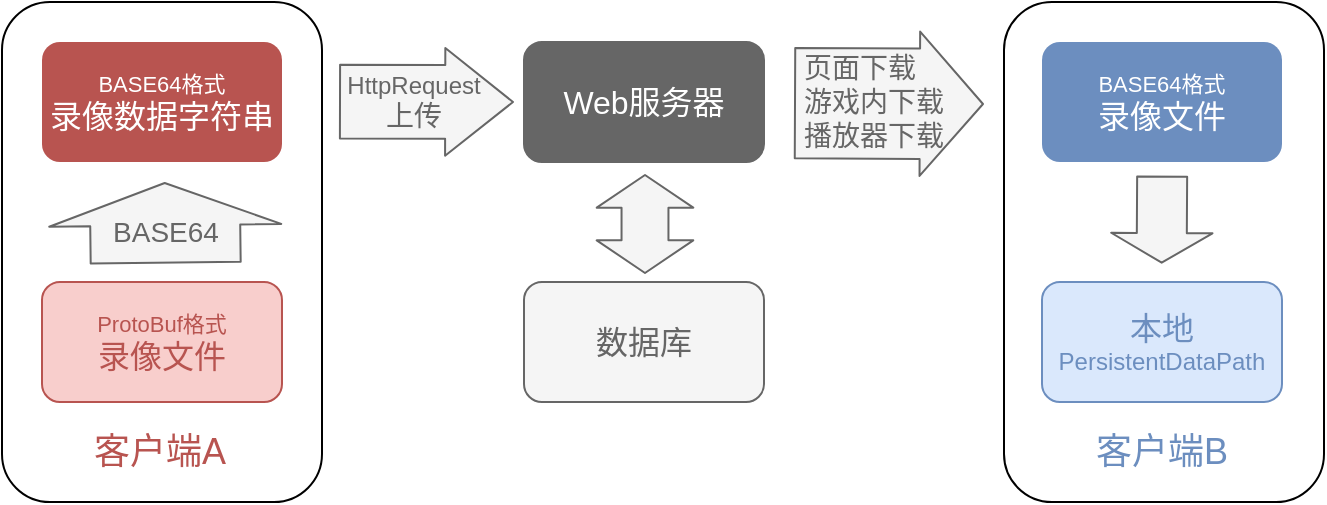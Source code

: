 <mxfile version="12.4.2" type="github" pages="1">
  <diagram id="EgZF_dInh8L2QWsLwDzD" name="第 1 页">
    <mxGraphModel dx="1185" dy="620" grid="1" gridSize="10" guides="1" tooltips="1" connect="1" arrows="1" fold="1" page="1" pageScale="1" pageWidth="827" pageHeight="1169" math="0" shadow="0">
      <root>
        <mxCell id="0"/>
        <mxCell id="1" parent="0"/>
        <mxCell id="A8v4lW4-uIJiiix9dMnX-60" value="" style="rounded=1;whiteSpace=wrap;html=1;fillColor=none;" vertex="1" parent="1">
          <mxGeometry x="540" y="520" width="160" height="250" as="geometry"/>
        </mxCell>
        <mxCell id="A8v4lW4-uIJiiix9dMnX-63" value="&lt;font style=&quot;font-size: 18px&quot; color=&quot;#6c8ebf&quot;&gt;客户端B&lt;/font&gt;" style="text;html=1;strokeColor=none;fillColor=none;align=center;verticalAlign=middle;whiteSpace=wrap;rounded=0;" vertex="1" parent="1">
          <mxGeometry x="574" y="730" width="90" height="30" as="geometry"/>
        </mxCell>
        <mxCell id="A8v4lW4-uIJiiix9dMnX-55" value="" style="rounded=1;whiteSpace=wrap;html=1;fillColor=none;" vertex="1" parent="1">
          <mxGeometry x="39" y="520" width="160" height="250" as="geometry"/>
        </mxCell>
        <mxCell id="A8v4lW4-uIJiiix9dMnX-53" value="" style="shape=flexArrow;endArrow=classic;html=1;fillColor=#f5f5f5;strokeColor=#666666;endWidth=16.005;endSize=10.967;width=36.893;" edge="1" parent="1">
          <mxGeometry width="50" height="50" relative="1" as="geometry">
            <mxPoint x="207.5" y="569.79" as="sourcePoint"/>
            <mxPoint x="295" y="570" as="targetPoint"/>
          </mxGeometry>
        </mxCell>
        <mxCell id="A8v4lW4-uIJiiix9dMnX-27" value="&lt;font color=&quot;#b85450&quot;&gt;&lt;font style=&quot;font-size: 11px&quot;&gt;ProtoBuf格式&lt;/font&gt;&lt;br&gt;&lt;span style=&quot;font-size: 16px&quot;&gt;录像文件&lt;/span&gt;&lt;/font&gt;" style="rounded=1;whiteSpace=wrap;html=1;fillColor=#f8cecc;strokeColor=#b85450;" vertex="1" parent="1">
          <mxGeometry x="59" y="660" width="120" height="60" as="geometry"/>
        </mxCell>
        <mxCell id="A8v4lW4-uIJiiix9dMnX-31" value="" style="shape=flexArrow;endArrow=classic;html=1;fillColor=#f5f5f5;strokeColor=#666666;endWidth=40;endSize=6.72;width=75;exitX=0.5;exitY=1;exitDx=0;exitDy=0;" edge="1" parent="1" source="A8v4lW4-uIJiiix9dMnX-32">
          <mxGeometry width="50" height="50" relative="1" as="geometry">
            <mxPoint x="120.35" y="660" as="sourcePoint"/>
            <mxPoint x="120.35" y="610" as="targetPoint"/>
          </mxGeometry>
        </mxCell>
        <mxCell id="A8v4lW4-uIJiiix9dMnX-32" value="&lt;font style=&quot;font-size: 14px&quot; color=&quot;#666666&quot;&gt;BASE64&lt;/font&gt;" style="text;html=1;strokeColor=none;fillColor=none;align=center;verticalAlign=middle;whiteSpace=wrap;rounded=0;rotation=0;" vertex="1" parent="1">
          <mxGeometry x="72.7" y="619.16" width="96.3" height="31.68" as="geometry"/>
        </mxCell>
        <mxCell id="A8v4lW4-uIJiiix9dMnX-34" value="&lt;font color=&quot;#ffffff&quot;&gt;&lt;font style=&quot;font-size: 11px&quot;&gt;BASE64格式&lt;/font&gt;&lt;br&gt;&lt;span style=&quot;font-size: 16px&quot;&gt;录像数据字符串&lt;/span&gt;&lt;/font&gt;" style="rounded=1;whiteSpace=wrap;html=1;fillColor=#B85450;strokeColor=none;" vertex="1" parent="1">
          <mxGeometry x="59" y="540" width="120" height="60" as="geometry"/>
        </mxCell>
        <mxCell id="A8v4lW4-uIJiiix9dMnX-38" value="&lt;font color=&quot;#ffffff&quot; style=&quot;font-size: 16px&quot;&gt;Web服务器&lt;/font&gt;" style="rounded=1;whiteSpace=wrap;html=1;fillColor=#666666;strokeColor=#666666;fontColor=#333333;" vertex="1" parent="1">
          <mxGeometry x="300" y="540" width="120" height="60" as="geometry"/>
        </mxCell>
        <mxCell id="A8v4lW4-uIJiiix9dMnX-39" value="&lt;font style=&quot;font-size: 16px&quot; color=&quot;#666666&quot;&gt;数据库&lt;/font&gt;" style="rounded=1;whiteSpace=wrap;html=1;fillColor=#f5f5f5;strokeColor=#666666;fontColor=#333333;" vertex="1" parent="1">
          <mxGeometry x="300" y="660" width="120" height="60" as="geometry"/>
        </mxCell>
        <mxCell id="A8v4lW4-uIJiiix9dMnX-42" value="" style="shape=flexArrow;endArrow=classic;startArrow=classic;html=1;fillColor=#f5f5f5;strokeColor=#666666;endWidth=23.829;endSize=5.109;width=23.448;startWidth=23.829;startSize=5.109;" edge="1" parent="1">
          <mxGeometry width="50" height="50" relative="1" as="geometry">
            <mxPoint x="360.5" y="656" as="sourcePoint"/>
            <mxPoint x="360.5" y="606" as="targetPoint"/>
          </mxGeometry>
        </mxCell>
        <mxCell id="A8v4lW4-uIJiiix9dMnX-43" value="" style="group" vertex="1" connectable="0" parent="1">
          <mxGeometry x="430" y="555" width="90" height="30" as="geometry"/>
        </mxCell>
        <mxCell id="A8v4lW4-uIJiiix9dMnX-44" value="" style="shape=flexArrow;endArrow=classic;html=1;fillColor=#f5f5f5;strokeColor=#666666;endWidth=16.005;endSize=10.193;width=55.172;" edge="1" parent="A8v4lW4-uIJiiix9dMnX-43">
          <mxGeometry width="50" height="50" relative="1" as="geometry">
            <mxPoint x="5" y="15.58" as="sourcePoint"/>
            <mxPoint x="100" y="16" as="targetPoint"/>
          </mxGeometry>
        </mxCell>
        <mxCell id="A8v4lW4-uIJiiix9dMnX-45" value="&lt;div style=&quot;text-align: left&quot;&gt;&lt;span style=&quot;font-size: 14px ; color: rgb(102 , 102 , 102)&quot;&gt;页面下载&lt;/span&gt;&lt;/div&gt;&lt;font style=&quot;font-size: 14px&quot; color=&quot;#666666&quot;&gt;&lt;div style=&quot;text-align: left&quot;&gt;&lt;span&gt;游戏内下载&lt;/span&gt;&lt;/div&gt;&lt;div style=&quot;text-align: left&quot;&gt;&lt;span&gt;播放器下载&lt;/span&gt;&lt;/div&gt;&lt;/font&gt;" style="text;html=1;strokeColor=none;fillColor=none;align=center;verticalAlign=middle;whiteSpace=wrap;rounded=0;" vertex="1" parent="A8v4lW4-uIJiiix9dMnX-43">
          <mxGeometry width="90" height="30" as="geometry"/>
        </mxCell>
        <mxCell id="A8v4lW4-uIJiiix9dMnX-50" value="&lt;font style=&quot;color: rgb(255 , 255 , 255) ; font-size: 11px&quot;&gt;BASE64格式&lt;/font&gt;&lt;br style=&quot;color: rgb(255 , 255 , 255)&quot;&gt;&lt;span style=&quot;color: rgb(255 , 255 , 255) ; font-size: 16px&quot;&gt;录像文件&lt;/span&gt;" style="rounded=1;whiteSpace=wrap;html=1;fillColor=#6C8EBF;strokeColor=none;" vertex="1" parent="1">
          <mxGeometry x="559" y="540" width="120" height="60" as="geometry"/>
        </mxCell>
        <mxCell id="A8v4lW4-uIJiiix9dMnX-51" value="&lt;font color=&quot;#6c8ebf&quot;&gt;&lt;font&gt;&lt;font style=&quot;font-size: 16px&quot;&gt;本地&lt;/font&gt;&lt;br&gt;&lt;/font&gt;&lt;span style=&quot;text-align: left ; white-space: nowrap&quot;&gt;&lt;font style=&quot;font-size: 12px&quot;&gt;PersistentDataPath&lt;/font&gt;&lt;/span&gt;&lt;/font&gt;" style="rounded=1;whiteSpace=wrap;html=1;fillColor=#dae8fc;strokeColor=#6c8ebf;" vertex="1" parent="1">
          <mxGeometry x="559" y="660" width="120" height="60" as="geometry"/>
        </mxCell>
        <mxCell id="A8v4lW4-uIJiiix9dMnX-37" value="&lt;font color=&quot;#666666&quot;&gt;&lt;font style=&quot;font-size: 12px&quot;&gt;HttpRequest&lt;/font&gt;&lt;br&gt;&lt;span style=&quot;font-size: 14px&quot;&gt;上传&lt;/span&gt;&lt;/font&gt;" style="text;html=1;strokeColor=none;fillColor=none;align=center;verticalAlign=middle;whiteSpace=wrap;rounded=0;" vertex="1" parent="1">
          <mxGeometry x="214.997" y="555" width="60" height="30" as="geometry"/>
        </mxCell>
        <mxCell id="A8v4lW4-uIJiiix9dMnX-54" value="" style="shape=flexArrow;endArrow=classic;html=1;fillColor=#f5f5f5;strokeColor=#666666;endWidth=24.667;endSize=4.61;width=25;" edge="1" parent="1">
          <mxGeometry width="50" height="50" relative="1" as="geometry">
            <mxPoint x="619.08" y="606.77" as="sourcePoint"/>
            <mxPoint x="618.83" y="650.843" as="targetPoint"/>
          </mxGeometry>
        </mxCell>
        <mxCell id="A8v4lW4-uIJiiix9dMnX-56" value="&lt;font style=&quot;font-size: 18px&quot; color=&quot;#b85450&quot;&gt;客户端A&lt;/font&gt;" style="text;html=1;strokeColor=none;fillColor=none;align=center;verticalAlign=middle;whiteSpace=wrap;rounded=0;" vertex="1" parent="1">
          <mxGeometry x="72.7" y="730" width="90" height="30" as="geometry"/>
        </mxCell>
      </root>
    </mxGraphModel>
  </diagram>
</mxfile>
